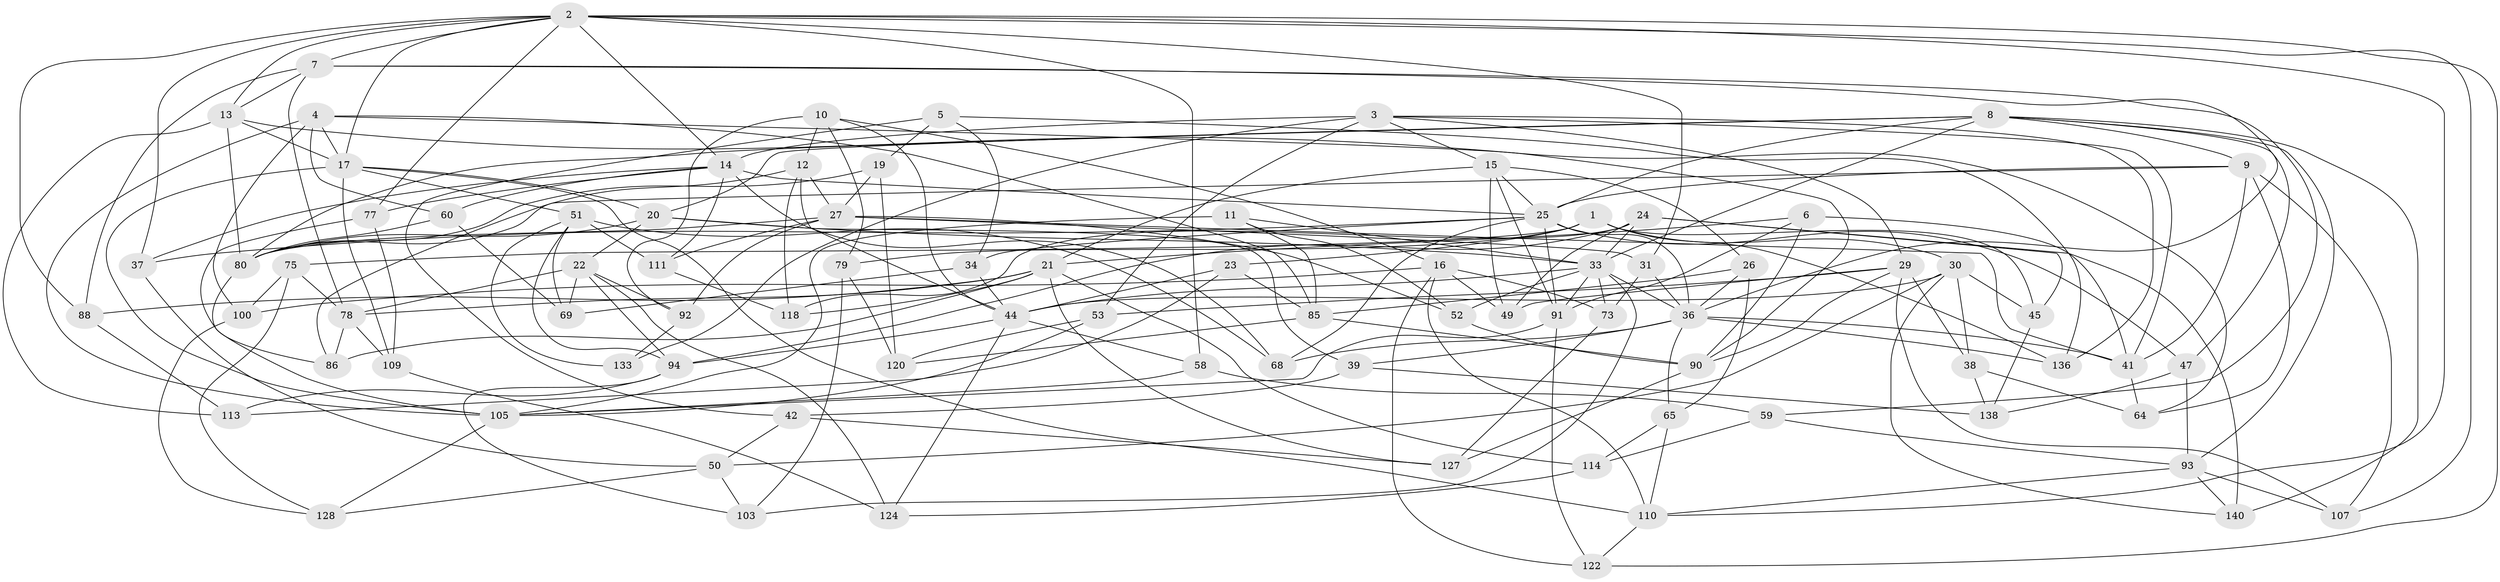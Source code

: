 // original degree distribution, {4: 1.0}
// Generated by graph-tools (version 1.1) at 2025/20/03/04/25 18:20:37]
// undirected, 85 vertices, 223 edges
graph export_dot {
graph [start="1"]
  node [color=gray90,style=filled];
  1 [super="+129"];
  2 [super="+18+55"];
  3 [super="+84+96"];
  4 [super="+119"];
  5;
  6;
  7 [super="+28"];
  8 [super="+87+125"];
  9 [super="+74"];
  10 [super="+72"];
  11;
  12 [super="+63"];
  13 [super="+141"];
  14 [super="+46+112"];
  15 [super="+102"];
  16 [super="+76"];
  17 [super="+54"];
  19;
  20 [super="+121"];
  21 [super="+82+142"];
  22 [super="+143"];
  23;
  24 [super="+35"];
  25 [super="+95+32+81"];
  26;
  27 [super="+116+61"];
  29 [super="+40"];
  30 [super="+67+66"];
  31;
  33 [super="+43"];
  34;
  36 [super="+57"];
  37;
  38;
  39;
  41 [super="+135"];
  42;
  44 [super="+108+48+71"];
  45;
  47;
  49;
  50 [super="+70"];
  51 [super="+139"];
  52;
  53;
  58;
  59;
  60;
  64;
  65;
  68;
  69;
  73;
  75;
  77;
  78 [super="+126"];
  79;
  80 [super="+83"];
  85 [super="+97"];
  86;
  88;
  90 [super="+99"];
  91 [super="+134"];
  92;
  93 [super="+101"];
  94 [super="+117"];
  100;
  103;
  105 [super="+123+137"];
  107;
  109;
  110 [super="+131"];
  111;
  113;
  114;
  118;
  120;
  122;
  124;
  127;
  128;
  133;
  136;
  138;
  140;
  1 -- 75;
  1 -- 45;
  1 -- 136;
  1 -- 30;
  1 -- 79;
  1 -- 23;
  2 -- 31;
  2 -- 88;
  2 -- 37;
  2 -- 7;
  2 -- 58;
  2 -- 13;
  2 -- 110;
  2 -- 17;
  2 -- 122;
  2 -- 107;
  2 -- 77;
  2 -- 14;
  3 -- 133 [weight=2];
  3 -- 136;
  3 -- 53;
  3 -- 15;
  3 -- 41;
  3 -- 29;
  3 -- 14;
  4 -- 60;
  4 -- 105;
  4 -- 100;
  4 -- 85;
  4 -- 17;
  4 -- 90;
  5 -- 34;
  5 -- 42;
  5 -- 19;
  5 -- 136;
  6 -- 90;
  6 -- 91;
  6 -- 41;
  6 -- 21;
  7 -- 13;
  7 -- 88;
  7 -- 59;
  7 -- 36;
  7 -- 78;
  8 -- 9;
  8 -- 20;
  8 -- 33;
  8 -- 47;
  8 -- 80;
  8 -- 25;
  8 -- 140;
  8 -- 93;
  9 -- 80;
  9 -- 41;
  9 -- 64;
  9 -- 107;
  9 -- 25;
  10 -- 92;
  10 -- 12 [weight=2];
  10 -- 79;
  10 -- 16;
  10 -- 44;
  11 -- 85;
  11 -- 52;
  11 -- 105;
  11 -- 33;
  12 -- 118;
  12 -- 86;
  12 -- 27;
  12 -- 44;
  13 -- 17;
  13 -- 80;
  13 -- 113;
  13 -- 64;
  14 -- 77;
  14 -- 25;
  14 -- 111;
  14 -- 60;
  14 -- 37;
  14 -- 68;
  15 -- 91;
  15 -- 26;
  15 -- 49;
  15 -- 21;
  15 -- 25;
  16 -- 49;
  16 -- 100;
  16 -- 73;
  16 -- 122;
  16 -- 110;
  17 -- 109;
  17 -- 105;
  17 -- 51;
  17 -- 20;
  17 -- 110;
  19 -- 120;
  19 -- 80;
  19 -- 27;
  20 -- 33;
  20 -- 39;
  20 -- 22;
  20 -- 80;
  21 -- 114;
  21 -- 127;
  21 -- 86;
  21 -- 118;
  21 -- 88;
  21 -- 78;
  22 -- 78;
  22 -- 92;
  22 -- 124;
  22 -- 69;
  22 -- 94;
  23 -- 113;
  23 -- 85;
  23 -- 44;
  24 -- 118;
  24 -- 140;
  24 -- 94;
  24 -- 33;
  24 -- 45;
  24 -- 49;
  25 -- 37;
  25 -- 68;
  25 -- 36;
  25 -- 34;
  25 -- 47;
  25 -- 91;
  26 -- 85;
  26 -- 65;
  26 -- 36;
  27 -- 92;
  27 -- 52;
  27 -- 41;
  27 -- 80;
  27 -- 111;
  27 -- 31;
  29 -- 53;
  29 -- 107;
  29 -- 49;
  29 -- 38;
  29 -- 90;
  30 -- 140;
  30 -- 50 [weight=2];
  30 -- 45;
  30 -- 38;
  30 -- 44 [weight=2];
  31 -- 73;
  31 -- 36;
  33 -- 73;
  33 -- 36;
  33 -- 103;
  33 -- 52;
  33 -- 91;
  33 -- 44;
  34 -- 69;
  34 -- 44;
  36 -- 68;
  36 -- 65;
  36 -- 39;
  36 -- 136;
  36 -- 41;
  37 -- 50;
  38 -- 138;
  38 -- 64;
  39 -- 138;
  39 -- 42;
  41 -- 64;
  42 -- 50;
  42 -- 127;
  44 -- 124;
  44 -- 58;
  44 -- 94;
  45 -- 138;
  47 -- 138;
  47 -- 93;
  50 -- 128;
  50 -- 103;
  51 -- 94;
  51 -- 69;
  51 -- 68;
  51 -- 133;
  51 -- 111;
  52 -- 90;
  53 -- 120;
  53 -- 105;
  58 -- 59;
  58 -- 105;
  59 -- 114;
  59 -- 93;
  60 -- 69;
  60 -- 80;
  65 -- 114;
  65 -- 110;
  73 -- 127;
  75 -- 100;
  75 -- 128;
  75 -- 78;
  77 -- 109;
  77 -- 86;
  78 -- 109;
  78 -- 86;
  79 -- 120;
  79 -- 103;
  80 -- 105;
  85 -- 120;
  85 -- 90;
  88 -- 113;
  90 -- 127;
  91 -- 122;
  91 -- 105;
  92 -- 133;
  93 -- 110;
  93 -- 107;
  93 -- 140;
  94 -- 103;
  94 -- 113;
  100 -- 128;
  105 -- 128;
  109 -- 124;
  110 -- 122;
  111 -- 118;
  114 -- 124;
}
